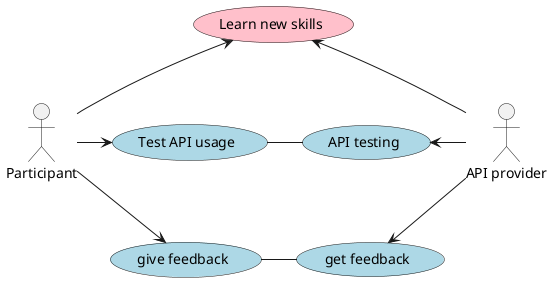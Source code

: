 @startuml

"Participant" as participant
"API provider" as applikasjon

'rectangle "test" as rect {
"Learn new skills" as (learn) #pink
"Test API usage" as (test) #lightblue
"API testing" as (provide) #lightblue
"give feedback" as (give) #lightblue
"get feedback" as (get) #lightblue


'(test) -down[hidden]- (give)
'(provide) -down[hidden]- (get)
applikasjon -up-> learn
applikasjon -left-> provide
applikasjon -down-> get
get -left- give
provide -left- test
provide -down[hidden]- get
participant -up-> learn

'source -down- applikasjon
'}
'actor "Pasient" as pasient 
'[API] as api
'"skrive informasjon" as (skrive) #lightblue

test -[hidden]down- give
'api -[hidden]right- pasient

participant -right-> test
'søke <-down- pasient

participant -down-> (give)
'(give) <-right- pasient
'kliniker -down-> (skrive)

'pasient -left-> give
'pasient -[hidden]left-> skrive
'pasient -down-> skrive

'(søke) -down- app
'app -down- (give)
'(give) -right- app
'app -down- pasient
'skrive -down- dokumentasjon
'give -down- presentasjon

'api .up. give
'api .down. skrive

@enduml